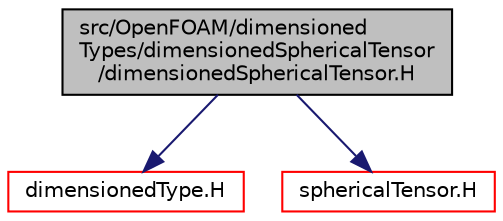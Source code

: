 digraph "src/OpenFOAM/dimensionedTypes/dimensionedSphericalTensor/dimensionedSphericalTensor.H"
{
  bgcolor="transparent";
  edge [fontname="Helvetica",fontsize="10",labelfontname="Helvetica",labelfontsize="10"];
  node [fontname="Helvetica",fontsize="10",shape=record];
  Node1 [label="src/OpenFOAM/dimensioned\lTypes/dimensionedSphericalTensor\l/dimensionedSphericalTensor.H",height=0.2,width=0.4,color="black", fillcolor="grey75", style="filled", fontcolor="black"];
  Node1 -> Node2 [color="midnightblue",fontsize="10",style="solid",fontname="Helvetica"];
  Node2 [label="dimensionedType.H",height=0.2,width=0.4,color="red",URL="$a08202.html"];
  Node1 -> Node3 [color="midnightblue",fontsize="10",style="solid",fontname="Helvetica"];
  Node3 [label="sphericalTensor.H",height=0.2,width=0.4,color="red",URL="$a09314.html"];
}
